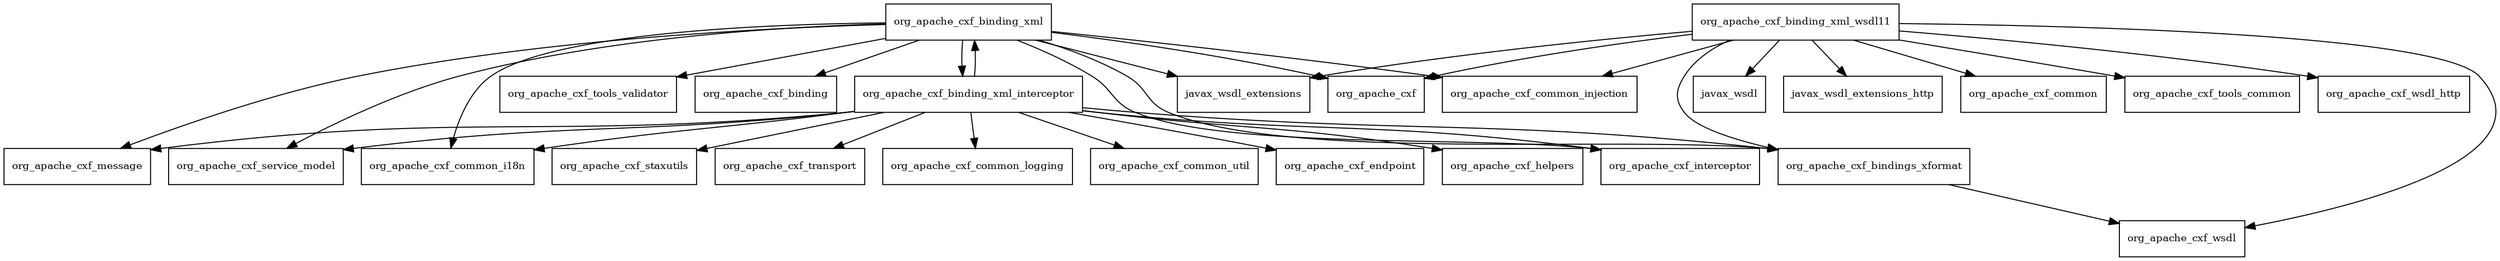 digraph cxf_rt_bindings_xml_2_7_11_redhat_3_package_dependencies {
  node [shape = box, fontsize=10.0];
  org_apache_cxf_binding_xml -> javax_wsdl_extensions;
  org_apache_cxf_binding_xml -> org_apache_cxf;
  org_apache_cxf_binding_xml -> org_apache_cxf_binding;
  org_apache_cxf_binding_xml -> org_apache_cxf_binding_xml_interceptor;
  org_apache_cxf_binding_xml -> org_apache_cxf_bindings_xformat;
  org_apache_cxf_binding_xml -> org_apache_cxf_common_i18n;
  org_apache_cxf_binding_xml -> org_apache_cxf_common_injection;
  org_apache_cxf_binding_xml -> org_apache_cxf_interceptor;
  org_apache_cxf_binding_xml -> org_apache_cxf_message;
  org_apache_cxf_binding_xml -> org_apache_cxf_service_model;
  org_apache_cxf_binding_xml -> org_apache_cxf_tools_validator;
  org_apache_cxf_binding_xml_interceptor -> org_apache_cxf_binding_xml;
  org_apache_cxf_binding_xml_interceptor -> org_apache_cxf_bindings_xformat;
  org_apache_cxf_binding_xml_interceptor -> org_apache_cxf_common_i18n;
  org_apache_cxf_binding_xml_interceptor -> org_apache_cxf_common_logging;
  org_apache_cxf_binding_xml_interceptor -> org_apache_cxf_common_util;
  org_apache_cxf_binding_xml_interceptor -> org_apache_cxf_endpoint;
  org_apache_cxf_binding_xml_interceptor -> org_apache_cxf_helpers;
  org_apache_cxf_binding_xml_interceptor -> org_apache_cxf_interceptor;
  org_apache_cxf_binding_xml_interceptor -> org_apache_cxf_message;
  org_apache_cxf_binding_xml_interceptor -> org_apache_cxf_service_model;
  org_apache_cxf_binding_xml_interceptor -> org_apache_cxf_staxutils;
  org_apache_cxf_binding_xml_interceptor -> org_apache_cxf_transport;
  org_apache_cxf_binding_xml_wsdl11 -> javax_wsdl;
  org_apache_cxf_binding_xml_wsdl11 -> javax_wsdl_extensions;
  org_apache_cxf_binding_xml_wsdl11 -> javax_wsdl_extensions_http;
  org_apache_cxf_binding_xml_wsdl11 -> org_apache_cxf;
  org_apache_cxf_binding_xml_wsdl11 -> org_apache_cxf_bindings_xformat;
  org_apache_cxf_binding_xml_wsdl11 -> org_apache_cxf_common;
  org_apache_cxf_binding_xml_wsdl11 -> org_apache_cxf_common_injection;
  org_apache_cxf_binding_xml_wsdl11 -> org_apache_cxf_tools_common;
  org_apache_cxf_binding_xml_wsdl11 -> org_apache_cxf_wsdl;
  org_apache_cxf_binding_xml_wsdl11 -> org_apache_cxf_wsdl_http;
  org_apache_cxf_bindings_xformat -> org_apache_cxf_wsdl;
}
